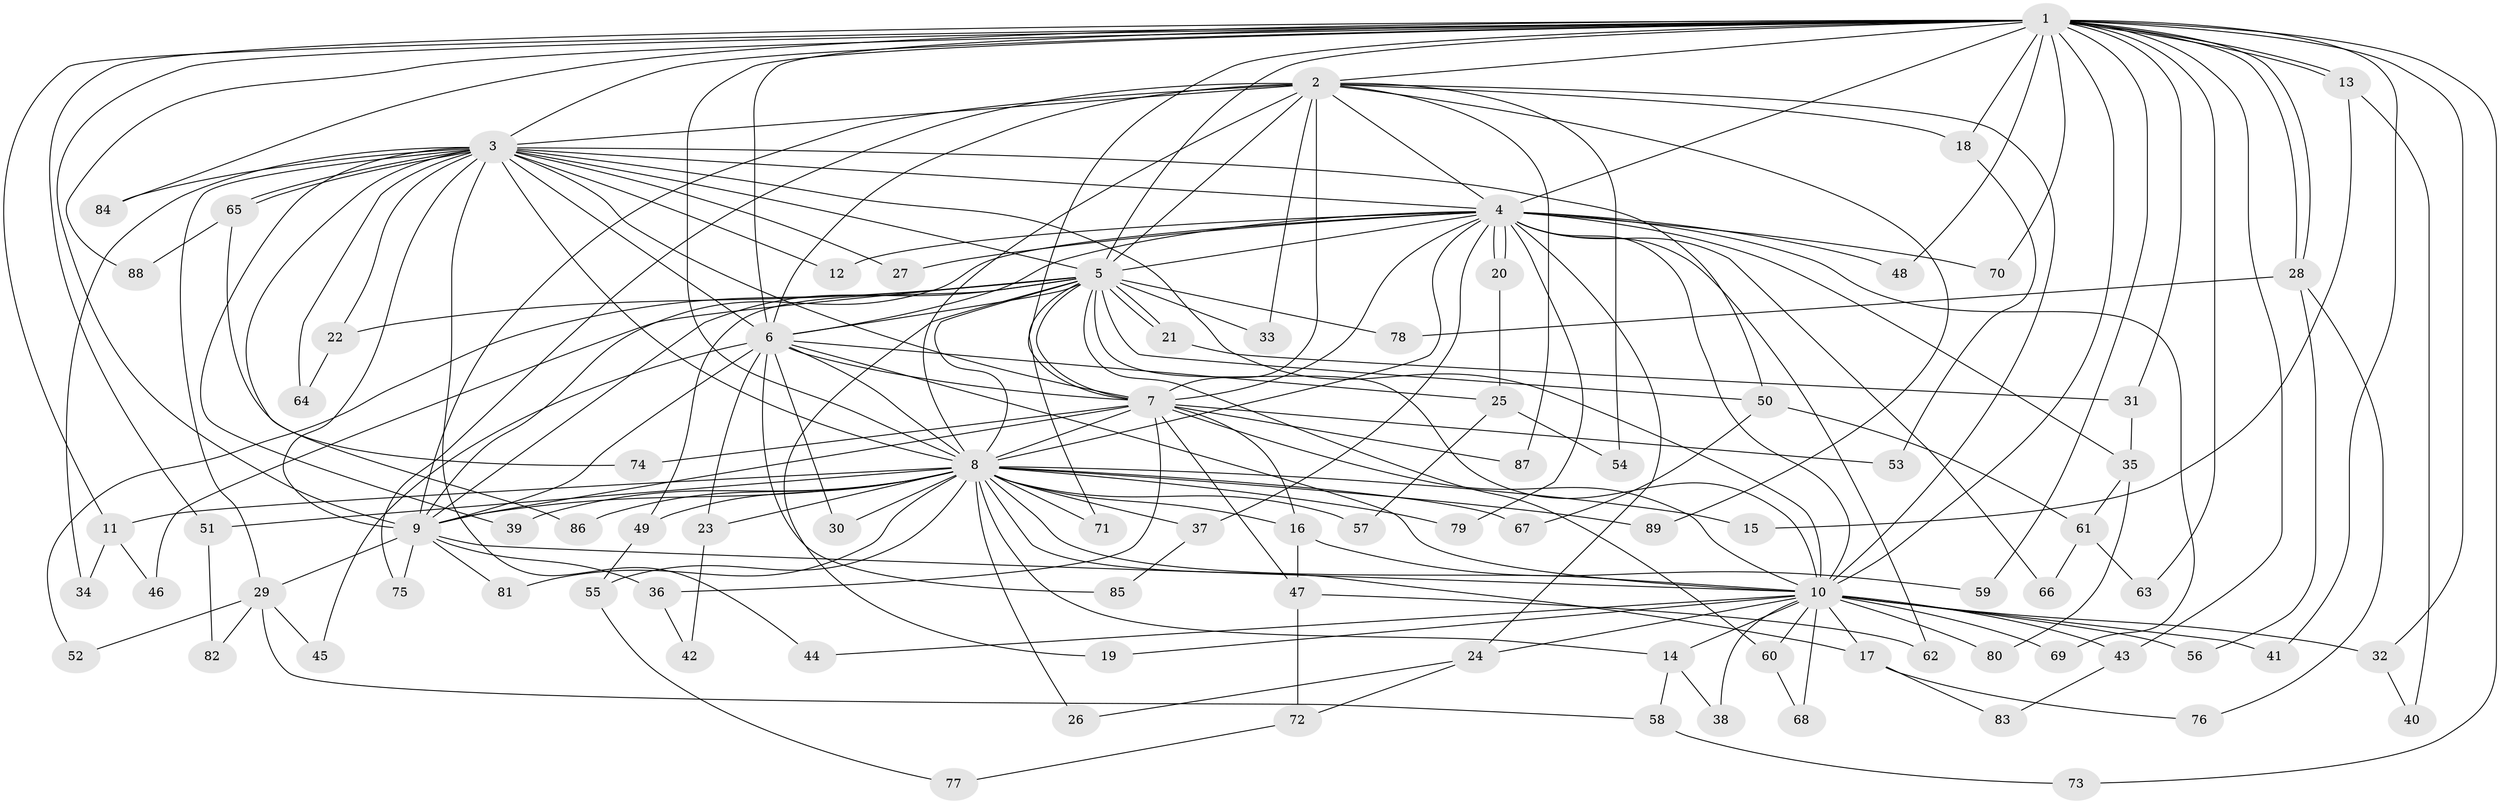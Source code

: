 // coarse degree distribution, {10: 0.02857142857142857, 8: 0.02857142857142857, 22: 0.05714285714285714, 1: 0.22857142857142856, 2: 0.5142857142857142, 3: 0.05714285714285714, 4: 0.08571428571428572}
// Generated by graph-tools (version 1.1) at 2025/48/03/04/25 21:48:07]
// undirected, 89 vertices, 203 edges
graph export_dot {
graph [start="1"]
  node [color=gray90,style=filled];
  1;
  2;
  3;
  4;
  5;
  6;
  7;
  8;
  9;
  10;
  11;
  12;
  13;
  14;
  15;
  16;
  17;
  18;
  19;
  20;
  21;
  22;
  23;
  24;
  25;
  26;
  27;
  28;
  29;
  30;
  31;
  32;
  33;
  34;
  35;
  36;
  37;
  38;
  39;
  40;
  41;
  42;
  43;
  44;
  45;
  46;
  47;
  48;
  49;
  50;
  51;
  52;
  53;
  54;
  55;
  56;
  57;
  58;
  59;
  60;
  61;
  62;
  63;
  64;
  65;
  66;
  67;
  68;
  69;
  70;
  71;
  72;
  73;
  74;
  75;
  76;
  77;
  78;
  79;
  80;
  81;
  82;
  83;
  84;
  85;
  86;
  87;
  88;
  89;
  1 -- 2;
  1 -- 3;
  1 -- 4;
  1 -- 5;
  1 -- 6;
  1 -- 7;
  1 -- 8;
  1 -- 9;
  1 -- 10;
  1 -- 11;
  1 -- 13;
  1 -- 13;
  1 -- 18;
  1 -- 28;
  1 -- 28;
  1 -- 31;
  1 -- 32;
  1 -- 41;
  1 -- 43;
  1 -- 48;
  1 -- 51;
  1 -- 59;
  1 -- 63;
  1 -- 70;
  1 -- 73;
  1 -- 84;
  1 -- 88;
  2 -- 3;
  2 -- 4;
  2 -- 5;
  2 -- 6;
  2 -- 7;
  2 -- 8;
  2 -- 9;
  2 -- 10;
  2 -- 18;
  2 -- 33;
  2 -- 54;
  2 -- 75;
  2 -- 87;
  2 -- 89;
  3 -- 4;
  3 -- 5;
  3 -- 6;
  3 -- 7;
  3 -- 8;
  3 -- 9;
  3 -- 10;
  3 -- 12;
  3 -- 22;
  3 -- 27;
  3 -- 29;
  3 -- 34;
  3 -- 39;
  3 -- 44;
  3 -- 50;
  3 -- 64;
  3 -- 65;
  3 -- 65;
  3 -- 84;
  3 -- 86;
  4 -- 5;
  4 -- 6;
  4 -- 7;
  4 -- 8;
  4 -- 9;
  4 -- 10;
  4 -- 12;
  4 -- 20;
  4 -- 20;
  4 -- 24;
  4 -- 27;
  4 -- 35;
  4 -- 37;
  4 -- 48;
  4 -- 62;
  4 -- 66;
  4 -- 69;
  4 -- 70;
  4 -- 79;
  5 -- 6;
  5 -- 7;
  5 -- 8;
  5 -- 9;
  5 -- 10;
  5 -- 19;
  5 -- 21;
  5 -- 21;
  5 -- 22;
  5 -- 33;
  5 -- 46;
  5 -- 49;
  5 -- 50;
  5 -- 52;
  5 -- 60;
  5 -- 71;
  5 -- 78;
  6 -- 7;
  6 -- 8;
  6 -- 9;
  6 -- 10;
  6 -- 23;
  6 -- 25;
  6 -- 30;
  6 -- 45;
  6 -- 85;
  7 -- 8;
  7 -- 9;
  7 -- 10;
  7 -- 16;
  7 -- 36;
  7 -- 47;
  7 -- 53;
  7 -- 74;
  7 -- 87;
  8 -- 9;
  8 -- 10;
  8 -- 11;
  8 -- 14;
  8 -- 15;
  8 -- 16;
  8 -- 17;
  8 -- 23;
  8 -- 26;
  8 -- 30;
  8 -- 37;
  8 -- 39;
  8 -- 49;
  8 -- 51;
  8 -- 55;
  8 -- 57;
  8 -- 67;
  8 -- 71;
  8 -- 79;
  8 -- 81;
  8 -- 86;
  8 -- 89;
  9 -- 10;
  9 -- 29;
  9 -- 36;
  9 -- 75;
  9 -- 81;
  10 -- 14;
  10 -- 17;
  10 -- 19;
  10 -- 24;
  10 -- 32;
  10 -- 38;
  10 -- 41;
  10 -- 43;
  10 -- 44;
  10 -- 56;
  10 -- 60;
  10 -- 68;
  10 -- 69;
  10 -- 80;
  11 -- 34;
  11 -- 46;
  13 -- 15;
  13 -- 40;
  14 -- 38;
  14 -- 58;
  16 -- 47;
  16 -- 59;
  17 -- 76;
  17 -- 83;
  18 -- 53;
  20 -- 25;
  21 -- 31;
  22 -- 64;
  23 -- 42;
  24 -- 26;
  24 -- 72;
  25 -- 54;
  25 -- 57;
  28 -- 56;
  28 -- 76;
  28 -- 78;
  29 -- 45;
  29 -- 52;
  29 -- 58;
  29 -- 82;
  31 -- 35;
  32 -- 40;
  35 -- 61;
  35 -- 80;
  36 -- 42;
  37 -- 85;
  43 -- 83;
  47 -- 62;
  47 -- 72;
  49 -- 55;
  50 -- 61;
  50 -- 67;
  51 -- 82;
  55 -- 77;
  58 -- 73;
  60 -- 68;
  61 -- 63;
  61 -- 66;
  65 -- 74;
  65 -- 88;
  72 -- 77;
}
